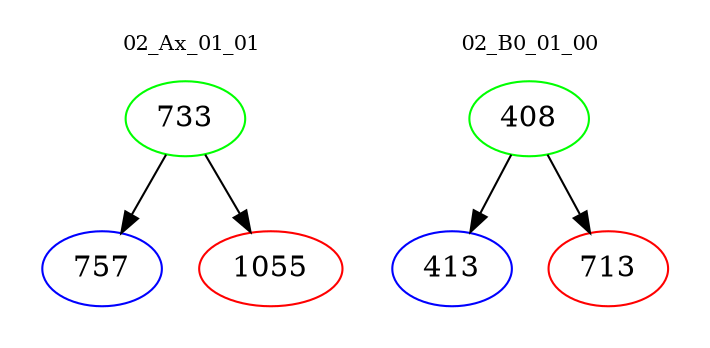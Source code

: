 digraph{
subgraph cluster_0 {
color = white
label = "02_Ax_01_01";
fontsize=10;
T0_733 [label="733", color="green"]
T0_733 -> T0_757 [color="black"]
T0_757 [label="757", color="blue"]
T0_733 -> T0_1055 [color="black"]
T0_1055 [label="1055", color="red"]
}
subgraph cluster_1 {
color = white
label = "02_B0_01_00";
fontsize=10;
T1_408 [label="408", color="green"]
T1_408 -> T1_413 [color="black"]
T1_413 [label="413", color="blue"]
T1_408 -> T1_713 [color="black"]
T1_713 [label="713", color="red"]
}
}
